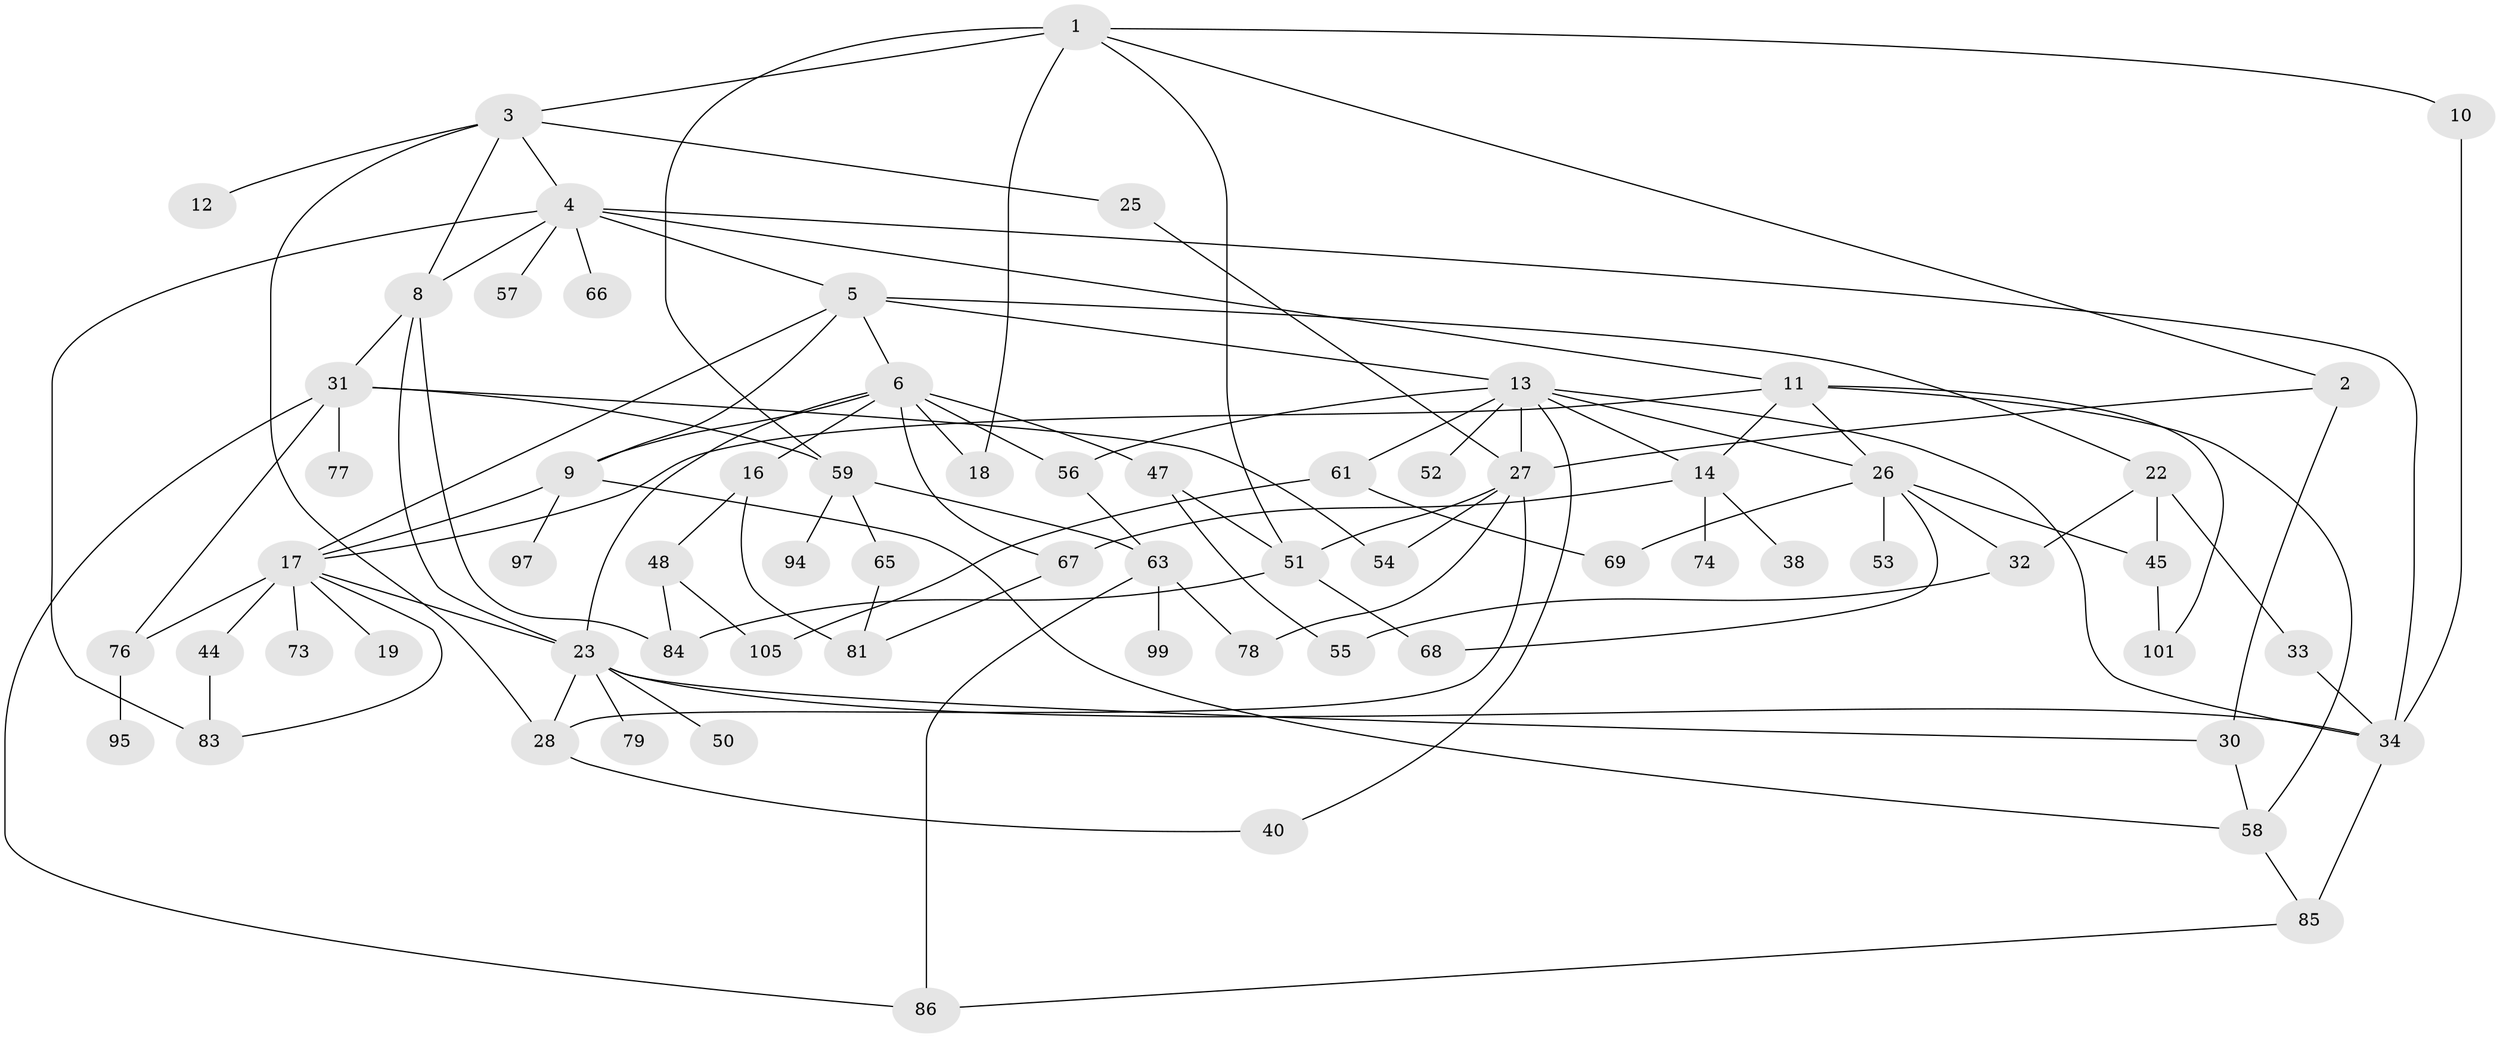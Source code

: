 // Generated by graph-tools (version 1.1) at 2025/23/03/03/25 07:23:34]
// undirected, 68 vertices, 113 edges
graph export_dot {
graph [start="1"]
  node [color=gray90,style=filled];
  1 [super="+7"];
  2 [super="+60"];
  3 [super="+39"];
  4 [super="+15"];
  5;
  6 [super="+41"];
  8 [super="+35"];
  9 [super="+24"];
  10;
  11 [super="+103"];
  12 [super="+20"];
  13 [super="+37"];
  14 [super="+21"];
  16 [super="+36"];
  17 [super="+49"];
  18;
  19 [super="+106"];
  22;
  23 [super="+29"];
  25;
  26 [super="+100"];
  27 [super="+43"];
  28;
  30 [super="+62"];
  31 [super="+46"];
  32 [super="+42"];
  33 [super="+90"];
  34 [super="+107"];
  38 [super="+102"];
  40 [super="+89"];
  44;
  45 [super="+70"];
  47 [super="+96"];
  48;
  50;
  51 [super="+64"];
  52;
  53 [super="+82"];
  54 [super="+80"];
  55;
  56 [super="+104"];
  57;
  58 [super="+91"];
  59;
  61;
  63 [super="+88"];
  65;
  66;
  67 [super="+71"];
  68 [super="+98"];
  69 [super="+72"];
  73 [super="+75"];
  74;
  76;
  77;
  78;
  79;
  81 [super="+92"];
  83;
  84;
  85 [super="+87"];
  86 [super="+93"];
  94;
  95;
  97;
  99;
  101;
  105;
  1 -- 2;
  1 -- 3;
  1 -- 10;
  1 -- 51;
  1 -- 18;
  1 -- 59;
  2 -- 27;
  2 -- 30;
  3 -- 4;
  3 -- 8;
  3 -- 12;
  3 -- 25;
  3 -- 28;
  4 -- 5;
  4 -- 11;
  4 -- 66;
  4 -- 34;
  4 -- 83;
  4 -- 8;
  4 -- 57;
  5 -- 6;
  5 -- 13;
  5 -- 22;
  5 -- 17;
  5 -- 9;
  6 -- 9;
  6 -- 16;
  6 -- 18;
  6 -- 23;
  6 -- 47;
  6 -- 67;
  6 -- 56;
  8 -- 31;
  8 -- 23;
  8 -- 84;
  9 -- 17;
  9 -- 97;
  9 -- 58;
  10 -- 34;
  11 -- 58;
  11 -- 26;
  11 -- 17;
  11 -- 14;
  11 -- 101;
  13 -- 14;
  13 -- 26;
  13 -- 56;
  13 -- 61;
  13 -- 27;
  13 -- 52;
  13 -- 34;
  13 -- 40;
  14 -- 38;
  14 -- 74;
  14 -- 67;
  16 -- 48;
  16 -- 81;
  17 -- 19;
  17 -- 44;
  17 -- 83;
  17 -- 73;
  17 -- 76;
  17 -- 23;
  22 -- 32;
  22 -- 33;
  22 -- 45;
  23 -- 50;
  23 -- 34;
  23 -- 28;
  23 -- 30;
  23 -- 79;
  25 -- 27;
  26 -- 53;
  26 -- 68;
  26 -- 69;
  26 -- 32;
  26 -- 45;
  27 -- 28;
  27 -- 54;
  27 -- 78;
  27 -- 51;
  28 -- 40;
  30 -- 58;
  31 -- 77;
  31 -- 76;
  31 -- 59;
  31 -- 86;
  31 -- 54;
  32 -- 55;
  33 -- 34;
  34 -- 85 [weight=2];
  44 -- 83;
  45 -- 101;
  47 -- 51;
  47 -- 55;
  48 -- 84;
  48 -- 105;
  51 -- 68;
  51 -- 84;
  56 -- 63;
  58 -- 85;
  59 -- 63;
  59 -- 65;
  59 -- 94;
  61 -- 69;
  61 -- 105;
  63 -- 78;
  63 -- 99;
  63 -- 86;
  65 -- 81;
  67 -- 81;
  76 -- 95;
  85 -- 86;
}
